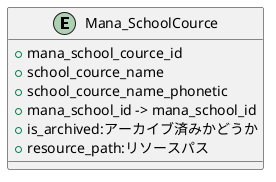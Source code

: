 @startuml

entity "Mana_SchoolCource" {
    + mana_school_cource_id
    + school_cource_name
    + school_cource_name_phonetic
    + mana_school_id -> mana_school_id
    + is_archived:アーカイブ済みかどうか
    + resource_path:リソースパス
}

@enduml

